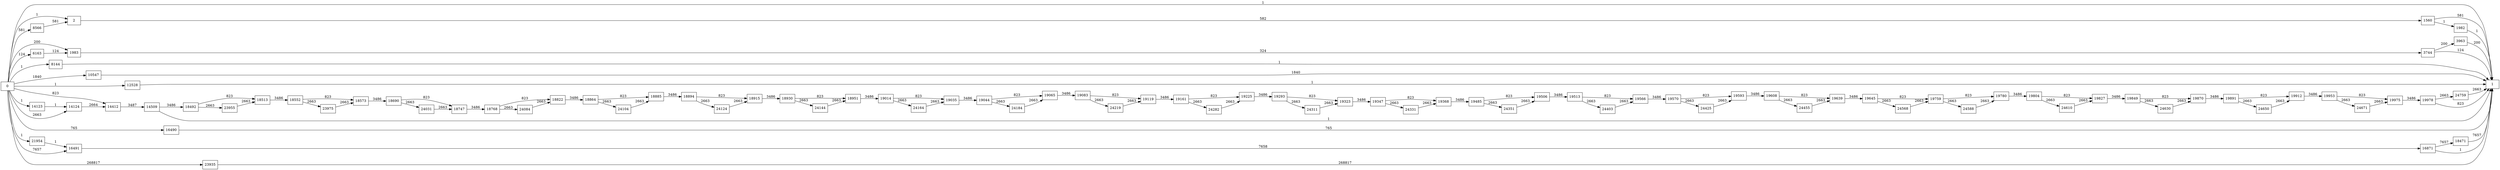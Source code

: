 digraph {
	graph [rankdir=LR]
	node [shape=rectangle]
	2 -> 1560 [label=582]
	1560 -> 1 [label=581]
	1560 -> 1982 [label=1]
	1982 -> 1 [label=1]
	1983 -> 3744 [label=324]
	3744 -> 1 [label=124]
	3744 -> 3963 [label=200]
	3963 -> 1 [label=200]
	6163 -> 1983 [label=124]
	8144 -> 1 [label=1]
	8566 -> 2 [label=581]
	10547 -> 1 [label=1840]
	12528 -> 1 [label=1]
	14123 -> 14124 [label=1]
	14124 -> 14412 [label=2664]
	14412 -> 14509 [label=3487]
	14509 -> 1 [label=1]
	14509 -> 18492 [label=3486]
	16490 -> 1 [label=765]
	16491 -> 16871 [label=7658]
	16871 -> 1 [label=1]
	16871 -> 18471 [label=7657]
	18471 -> 1 [label=7657]
	18492 -> 18513 [label=823]
	18492 -> 23955 [label=2663]
	18513 -> 18552 [label=3486]
	18552 -> 18573 [label=823]
	18552 -> 23975 [label=2663]
	18573 -> 18690 [label=3486]
	18690 -> 18747 [label=823]
	18690 -> 24031 [label=2663]
	18747 -> 18768 [label=3486]
	18768 -> 18822 [label=823]
	18768 -> 24084 [label=2663]
	18822 -> 18864 [label=3486]
	18864 -> 18885 [label=823]
	18864 -> 24104 [label=2663]
	18885 -> 18894 [label=3486]
	18894 -> 18915 [label=823]
	18894 -> 24124 [label=2663]
	18915 -> 18930 [label=3486]
	18930 -> 18951 [label=823]
	18930 -> 24144 [label=2663]
	18951 -> 19014 [label=3486]
	19014 -> 19035 [label=823]
	19014 -> 24164 [label=2663]
	19035 -> 19044 [label=3486]
	19044 -> 19065 [label=823]
	19044 -> 24184 [label=2663]
	19065 -> 19083 [label=3486]
	19083 -> 19119 [label=823]
	19083 -> 24219 [label=2663]
	19119 -> 19161 [label=3486]
	19161 -> 19225 [label=823]
	19161 -> 24282 [label=2663]
	19225 -> 19293 [label=3486]
	19293 -> 19323 [label=823]
	19293 -> 24311 [label=2663]
	19323 -> 19347 [label=3486]
	19347 -> 19368 [label=823]
	19347 -> 24331 [label=2663]
	19368 -> 19485 [label=3486]
	19485 -> 19506 [label=823]
	19485 -> 24351 [label=2663]
	19506 -> 19513 [label=3486]
	19513 -> 19566 [label=823]
	19513 -> 24403 [label=2663]
	19566 -> 19570 [label=3486]
	19570 -> 19593 [label=823]
	19570 -> 24425 [label=2663]
	19593 -> 19608 [label=3486]
	19608 -> 19639 [label=823]
	19608 -> 24455 [label=2663]
	19639 -> 19645 [label=3486]
	19645 -> 19759 [label=823]
	19645 -> 24568 [label=2663]
	19759 -> 19780 [label=823]
	19759 -> 24588 [label=2663]
	19780 -> 19804 [label=3486]
	19804 -> 19827 [label=823]
	19804 -> 24610 [label=2663]
	19827 -> 19849 [label=3486]
	19849 -> 19870 [label=823]
	19849 -> 24630 [label=2663]
	19870 -> 19891 [label=3486]
	19891 -> 19912 [label=823]
	19891 -> 24650 [label=2663]
	19912 -> 19953 [label=3486]
	19953 -> 19975 [label=823]
	19953 -> 24671 [label=2663]
	19975 -> 19978 [label=3486]
	19978 -> 1 [label=823]
	19978 -> 24759 [label=2663]
	21954 -> 16491 [label=1]
	23935 -> 1 [label=268817]
	23955 -> 18513 [label=2663]
	23975 -> 18573 [label=2663]
	24031 -> 18747 [label=2663]
	24084 -> 18822 [label=2663]
	24104 -> 18885 [label=2663]
	24124 -> 18915 [label=2663]
	24144 -> 18951 [label=2663]
	24164 -> 19035 [label=2663]
	24184 -> 19065 [label=2663]
	24219 -> 19119 [label=2663]
	24282 -> 19225 [label=2663]
	24311 -> 19323 [label=2663]
	24331 -> 19368 [label=2663]
	24351 -> 19506 [label=2663]
	24403 -> 19566 [label=2663]
	24425 -> 19593 [label=2663]
	24455 -> 19639 [label=2663]
	24568 -> 19759 [label=2663]
	24588 -> 19780 [label=2663]
	24610 -> 19827 [label=2663]
	24630 -> 19870 [label=2663]
	24650 -> 19912 [label=2663]
	24671 -> 19975 [label=2663]
	24759 -> 1 [label=2663]
	0 -> 2 [label=1]
	0 -> 1983 [label=200]
	0 -> 16491 [label=7657]
	0 -> 14412 [label=823]
	0 -> 14124 [label=2663]
	0 -> 1 [label=1]
	0 -> 6163 [label=124]
	0 -> 8144 [label=1]
	0 -> 8566 [label=581]
	0 -> 10547 [label=1840]
	0 -> 12528 [label=1]
	0 -> 14123 [label=1]
	0 -> 16490 [label=765]
	0 -> 21954 [label=1]
	0 -> 23935 [label=268817]
}
